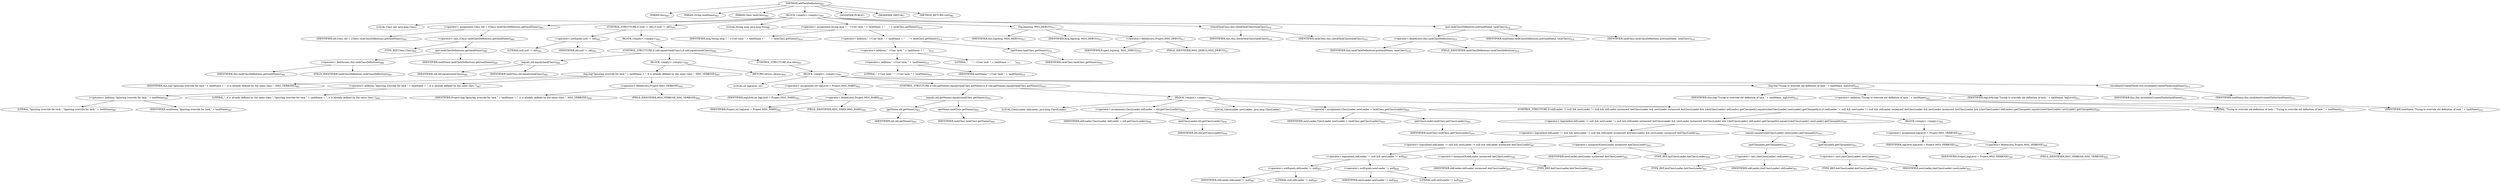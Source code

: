 digraph "addTaskDefinition" {  
"1549" [label = <(METHOD,addTaskDefinition)<SUB>882</SUB>> ]
"70" [label = <(PARAM,this)<SUB>882</SUB>> ]
"1550" [label = <(PARAM,String taskName)<SUB>882</SUB>> ]
"1551" [label = <(PARAM,Class taskClass)<SUB>882</SUB>> ]
"1552" [label = <(BLOCK,&lt;empty&gt;,&lt;empty&gt;)<SUB>883</SUB>> ]
"1553" [label = <(LOCAL,Class old: java.lang.Class)> ]
"1554" [label = <(&lt;operator&gt;.assignment,Class old = (Class) taskClassDefinitions.get(taskName))<SUB>884</SUB>> ]
"1555" [label = <(IDENTIFIER,old,Class old = (Class) taskClassDefinitions.get(taskName))<SUB>884</SUB>> ]
"1556" [label = <(&lt;operator&gt;.cast,(Class) taskClassDefinitions.get(taskName))<SUB>884</SUB>> ]
"1557" [label = <(TYPE_REF,Class,Class)<SUB>884</SUB>> ]
"1558" [label = <(get,taskClassDefinitions.get(taskName))<SUB>884</SUB>> ]
"1559" [label = <(&lt;operator&gt;.fieldAccess,this.taskClassDefinitions)<SUB>884</SUB>> ]
"1560" [label = <(IDENTIFIER,this,taskClassDefinitions.get(taskName))<SUB>884</SUB>> ]
"1561" [label = <(FIELD_IDENTIFIER,taskClassDefinitions,taskClassDefinitions)<SUB>884</SUB>> ]
"1562" [label = <(IDENTIFIER,taskName,taskClassDefinitions.get(taskName))<SUB>884</SUB>> ]
"1563" [label = <(CONTROL_STRUCTURE,if (null != old),if (null != old))<SUB>885</SUB>> ]
"1564" [label = <(&lt;operator&gt;.notEquals,null != old)<SUB>885</SUB>> ]
"1565" [label = <(LITERAL,null,null != old)<SUB>885</SUB>> ]
"1566" [label = <(IDENTIFIER,old,null != old)<SUB>885</SUB>> ]
"1567" [label = <(BLOCK,&lt;empty&gt;,&lt;empty&gt;)<SUB>885</SUB>> ]
"1568" [label = <(CONTROL_STRUCTURE,if (old.equals(taskClass)),if (old.equals(taskClass)))<SUB>886</SUB>> ]
"1569" [label = <(equals,old.equals(taskClass))<SUB>886</SUB>> ]
"1570" [label = <(IDENTIFIER,old,old.equals(taskClass))<SUB>886</SUB>> ]
"1571" [label = <(IDENTIFIER,taskClass,old.equals(taskClass))<SUB>886</SUB>> ]
"1572" [label = <(BLOCK,&lt;empty&gt;,&lt;empty&gt;)<SUB>886</SUB>> ]
"1573" [label = <(log,log(&quot;Ignoring override for task &quot; + taskName + &quot;, it is already defined by the same class.&quot;, MSG_VERBOSE))<SUB>887</SUB>> ]
"69" [label = <(IDENTIFIER,this,log(&quot;Ignoring override for task &quot; + taskName + &quot;, it is already defined by the same class.&quot;, MSG_VERBOSE))<SUB>887</SUB>> ]
"1574" [label = <(&lt;operator&gt;.addition,&quot;Ignoring override for task &quot; + taskName + &quot;, it is already defined by the same class.&quot;)<SUB>887</SUB>> ]
"1575" [label = <(&lt;operator&gt;.addition,&quot;Ignoring override for task &quot; + taskName)<SUB>887</SUB>> ]
"1576" [label = <(LITERAL,&quot;Ignoring override for task &quot;,&quot;Ignoring override for task &quot; + taskName)<SUB>887</SUB>> ]
"1577" [label = <(IDENTIFIER,taskName,&quot;Ignoring override for task &quot; + taskName)<SUB>887</SUB>> ]
"1578" [label = <(LITERAL,&quot;, it is already defined by the same class.&quot;,&quot;Ignoring override for task &quot; + taskName + &quot;, it is already defined by the same class.&quot;)<SUB>888</SUB>> ]
"1579" [label = <(&lt;operator&gt;.fieldAccess,Project.MSG_VERBOSE)<SUB>889</SUB>> ]
"1580" [label = <(IDENTIFIER,Project,log(&quot;Ignoring override for task &quot; + taskName + &quot;, it is already defined by the same class.&quot;, MSG_VERBOSE))<SUB>889</SUB>> ]
"1581" [label = <(FIELD_IDENTIFIER,MSG_VERBOSE,MSG_VERBOSE)<SUB>889</SUB>> ]
"1582" [label = <(RETURN,return;,return;)<SUB>890</SUB>> ]
"1583" [label = <(CONTROL_STRUCTURE,else,else)<SUB>891</SUB>> ]
"1584" [label = <(BLOCK,&lt;empty&gt;,&lt;empty&gt;)<SUB>891</SUB>> ]
"1585" [label = <(LOCAL,int logLevel: int)> ]
"1586" [label = <(&lt;operator&gt;.assignment,int logLevel = Project.MSG_WARN)<SUB>892</SUB>> ]
"1587" [label = <(IDENTIFIER,logLevel,int logLevel = Project.MSG_WARN)<SUB>892</SUB>> ]
"1588" [label = <(&lt;operator&gt;.fieldAccess,Project.MSG_WARN)<SUB>892</SUB>> ]
"1589" [label = <(IDENTIFIER,Project,int logLevel = Project.MSG_WARN)<SUB>892</SUB>> ]
"1590" [label = <(FIELD_IDENTIFIER,MSG_WARN,MSG_WARN)<SUB>892</SUB>> ]
"1591" [label = <(CONTROL_STRUCTURE,if (old.getName().equals(taskClass.getName())),if (old.getName().equals(taskClass.getName())))<SUB>893</SUB>> ]
"1592" [label = <(equals,old.getName().equals(taskClass.getName()))<SUB>893</SUB>> ]
"1593" [label = <(getName,old.getName())<SUB>893</SUB>> ]
"1594" [label = <(IDENTIFIER,old,old.getName())<SUB>893</SUB>> ]
"1595" [label = <(getName,taskClass.getName())<SUB>893</SUB>> ]
"1596" [label = <(IDENTIFIER,taskClass,taskClass.getName())<SUB>893</SUB>> ]
"1597" [label = <(BLOCK,&lt;empty&gt;,&lt;empty&gt;)<SUB>893</SUB>> ]
"1598" [label = <(LOCAL,ClassLoader oldLoader: java.lang.ClassLoader)> ]
"1599" [label = <(&lt;operator&gt;.assignment,ClassLoader oldLoader = old.getClassLoader())<SUB>894</SUB>> ]
"1600" [label = <(IDENTIFIER,oldLoader,ClassLoader oldLoader = old.getClassLoader())<SUB>894</SUB>> ]
"1601" [label = <(getClassLoader,old.getClassLoader())<SUB>894</SUB>> ]
"1602" [label = <(IDENTIFIER,old,old.getClassLoader())<SUB>894</SUB>> ]
"1603" [label = <(LOCAL,ClassLoader newLoader: java.lang.ClassLoader)> ]
"1604" [label = <(&lt;operator&gt;.assignment,ClassLoader newLoader = taskClass.getClassLoader())<SUB>895</SUB>> ]
"1605" [label = <(IDENTIFIER,newLoader,ClassLoader newLoader = taskClass.getClassLoader())<SUB>895</SUB>> ]
"1606" [label = <(getClassLoader,taskClass.getClassLoader())<SUB>895</SUB>> ]
"1607" [label = <(IDENTIFIER,taskClass,taskClass.getClassLoader())<SUB>895</SUB>> ]
"1608" [label = <(CONTROL_STRUCTURE,if (oldLoader != null &amp;&amp; newLoader != null &amp;&amp; oldLoader instanceof AntClassLoader &amp;&amp; newLoader instanceof AntClassLoader &amp;&amp; ((AntClassLoader) oldLoader).getClasspath().equals(((AntClassLoader) newLoader).getClasspath())),if (oldLoader != null &amp;&amp; newLoader != null &amp;&amp; oldLoader instanceof AntClassLoader &amp;&amp; newLoader instanceof AntClassLoader &amp;&amp; ((AntClassLoader) oldLoader).getClasspath().equals(((AntClassLoader) newLoader).getClasspath())))<SUB>897</SUB>> ]
"1609" [label = <(&lt;operator&gt;.logicalAnd,oldLoader != null &amp;&amp; newLoader != null &amp;&amp; oldLoader instanceof AntClassLoader &amp;&amp; newLoader instanceof AntClassLoader &amp;&amp; ((AntClassLoader) oldLoader).getClasspath().equals(((AntClassLoader) newLoader).getClasspath()))<SUB>897</SUB>> ]
"1610" [label = <(&lt;operator&gt;.logicalAnd,oldLoader != null &amp;&amp; newLoader != null &amp;&amp; oldLoader instanceof AntClassLoader &amp;&amp; newLoader instanceof AntClassLoader)<SUB>897</SUB>> ]
"1611" [label = <(&lt;operator&gt;.logicalAnd,oldLoader != null &amp;&amp; newLoader != null &amp;&amp; oldLoader instanceof AntClassLoader)<SUB>897</SUB>> ]
"1612" [label = <(&lt;operator&gt;.logicalAnd,oldLoader != null &amp;&amp; newLoader != null)<SUB>897</SUB>> ]
"1613" [label = <(&lt;operator&gt;.notEquals,oldLoader != null)<SUB>897</SUB>> ]
"1614" [label = <(IDENTIFIER,oldLoader,oldLoader != null)<SUB>897</SUB>> ]
"1615" [label = <(LITERAL,null,oldLoader != null)<SUB>897</SUB>> ]
"1616" [label = <(&lt;operator&gt;.notEquals,newLoader != null)<SUB>898</SUB>> ]
"1617" [label = <(IDENTIFIER,newLoader,newLoader != null)<SUB>898</SUB>> ]
"1618" [label = <(LITERAL,null,newLoader != null)<SUB>898</SUB>> ]
"1619" [label = <(&lt;operator&gt;.instanceOf,oldLoader instanceof AntClassLoader)<SUB>899</SUB>> ]
"1620" [label = <(IDENTIFIER,oldLoader,oldLoader instanceof AntClassLoader)<SUB>899</SUB>> ]
"1621" [label = <(TYPE_REF,AntClassLoader,AntClassLoader)<SUB>899</SUB>> ]
"1622" [label = <(&lt;operator&gt;.instanceOf,newLoader instanceof AntClassLoader)<SUB>900</SUB>> ]
"1623" [label = <(IDENTIFIER,newLoader,newLoader instanceof AntClassLoader)<SUB>900</SUB>> ]
"1624" [label = <(TYPE_REF,AntClassLoader,AntClassLoader)<SUB>900</SUB>> ]
"1625" [label = <(equals,equals(((AntClassLoader) newLoader).getClasspath()))<SUB>901</SUB>> ]
"1626" [label = <(getClasspath,getClasspath())<SUB>901</SUB>> ]
"1627" [label = <(&lt;operator&gt;.cast,(AntClassLoader) oldLoader)<SUB>901</SUB>> ]
"1628" [label = <(TYPE_REF,AntClassLoader,AntClassLoader)<SUB>901</SUB>> ]
"1629" [label = <(IDENTIFIER,oldLoader,(AntClassLoader) oldLoader)<SUB>901</SUB>> ]
"1630" [label = <(getClasspath,getClasspath())<SUB>902</SUB>> ]
"1631" [label = <(&lt;operator&gt;.cast,(AntClassLoader) newLoader)<SUB>902</SUB>> ]
"1632" [label = <(TYPE_REF,AntClassLoader,AntClassLoader)<SUB>902</SUB>> ]
"1633" [label = <(IDENTIFIER,newLoader,(AntClassLoader) newLoader)<SUB>902</SUB>> ]
"1634" [label = <(BLOCK,&lt;empty&gt;,&lt;empty&gt;)<SUB>903</SUB>> ]
"1635" [label = <(&lt;operator&gt;.assignment,logLevel = Project.MSG_VERBOSE)<SUB>906</SUB>> ]
"1636" [label = <(IDENTIFIER,logLevel,logLevel = Project.MSG_VERBOSE)<SUB>906</SUB>> ]
"1637" [label = <(&lt;operator&gt;.fieldAccess,Project.MSG_VERBOSE)<SUB>906</SUB>> ]
"1638" [label = <(IDENTIFIER,Project,logLevel = Project.MSG_VERBOSE)<SUB>906</SUB>> ]
"1639" [label = <(FIELD_IDENTIFIER,MSG_VERBOSE,MSG_VERBOSE)<SUB>906</SUB>> ]
"1640" [label = <(log,log(&quot;Trying to override old definition of task &quot; + taskName, logLevel))<SUB>910</SUB>> ]
"71" [label = <(IDENTIFIER,this,log(&quot;Trying to override old definition of task &quot; + taskName, logLevel))<SUB>910</SUB>> ]
"1641" [label = <(&lt;operator&gt;.addition,&quot;Trying to override old definition of task &quot; + taskName)<SUB>910</SUB>> ]
"1642" [label = <(LITERAL,&quot;Trying to override old definition of task &quot;,&quot;Trying to override old definition of task &quot; + taskName)<SUB>910</SUB>> ]
"1643" [label = <(IDENTIFIER,taskName,&quot;Trying to override old definition of task &quot; + taskName)<SUB>910</SUB>> ]
"1644" [label = <(IDENTIFIER,logLevel,log(&quot;Trying to override old definition of task &quot; + taskName, logLevel))<SUB>911</SUB>> ]
"1645" [label = <(invalidateCreatedTasks,this.invalidateCreatedTasks(taskName))<SUB>912</SUB>> ]
"72" [label = <(IDENTIFIER,this,this.invalidateCreatedTasks(taskName))<SUB>912</SUB>> ]
"1646" [label = <(IDENTIFIER,taskName,this.invalidateCreatedTasks(taskName))<SUB>912</SUB>> ]
"1647" [label = <(LOCAL,String msg: java.lang.String)> ]
"1648" [label = <(&lt;operator&gt;.assignment,String msg = &quot; +User task: &quot; + taskName + &quot;     &quot; + taskClass.getName())<SUB>916</SUB>> ]
"1649" [label = <(IDENTIFIER,msg,String msg = &quot; +User task: &quot; + taskName + &quot;     &quot; + taskClass.getName())<SUB>916</SUB>> ]
"1650" [label = <(&lt;operator&gt;.addition,&quot; +User task: &quot; + taskName + &quot;     &quot; + taskClass.getName())<SUB>916</SUB>> ]
"1651" [label = <(&lt;operator&gt;.addition,&quot; +User task: &quot; + taskName + &quot;     &quot;)<SUB>916</SUB>> ]
"1652" [label = <(&lt;operator&gt;.addition,&quot; +User task: &quot; + taskName)<SUB>916</SUB>> ]
"1653" [label = <(LITERAL,&quot; +User task: &quot;,&quot; +User task: &quot; + taskName)<SUB>916</SUB>> ]
"1654" [label = <(IDENTIFIER,taskName,&quot; +User task: &quot; + taskName)<SUB>916</SUB>> ]
"1655" [label = <(LITERAL,&quot;     &quot;,&quot; +User task: &quot; + taskName + &quot;     &quot;)<SUB>916</SUB>> ]
"1656" [label = <(getName,taskClass.getName())<SUB>916</SUB>> ]
"1657" [label = <(IDENTIFIER,taskClass,taskClass.getName())<SUB>916</SUB>> ]
"1658" [label = <(log,log(msg, MSG_DEBUG))<SUB>917</SUB>> ]
"73" [label = <(IDENTIFIER,this,log(msg, MSG_DEBUG))<SUB>917</SUB>> ]
"1659" [label = <(IDENTIFIER,msg,log(msg, MSG_DEBUG))<SUB>917</SUB>> ]
"1660" [label = <(&lt;operator&gt;.fieldAccess,Project.MSG_DEBUG)<SUB>917</SUB>> ]
"1661" [label = <(IDENTIFIER,Project,log(msg, MSG_DEBUG))<SUB>917</SUB>> ]
"1662" [label = <(FIELD_IDENTIFIER,MSG_DEBUG,MSG_DEBUG)<SUB>917</SUB>> ]
"1663" [label = <(checkTaskClass,this.checkTaskClass(taskClass))<SUB>918</SUB>> ]
"74" [label = <(IDENTIFIER,this,this.checkTaskClass(taskClass))<SUB>918</SUB>> ]
"1664" [label = <(IDENTIFIER,taskClass,this.checkTaskClass(taskClass))<SUB>918</SUB>> ]
"1665" [label = <(put,taskClassDefinitions.put(taskName, taskClass))<SUB>919</SUB>> ]
"1666" [label = <(&lt;operator&gt;.fieldAccess,this.taskClassDefinitions)<SUB>919</SUB>> ]
"1667" [label = <(IDENTIFIER,this,taskClassDefinitions.put(taskName, taskClass))<SUB>919</SUB>> ]
"1668" [label = <(FIELD_IDENTIFIER,taskClassDefinitions,taskClassDefinitions)<SUB>919</SUB>> ]
"1669" [label = <(IDENTIFIER,taskName,taskClassDefinitions.put(taskName, taskClass))<SUB>919</SUB>> ]
"1670" [label = <(IDENTIFIER,taskClass,taskClassDefinitions.put(taskName, taskClass))<SUB>919</SUB>> ]
"1671" [label = <(MODIFIER,PUBLIC)> ]
"1672" [label = <(MODIFIER,VIRTUAL)> ]
"1673" [label = <(METHOD_RETURN,void)<SUB>882</SUB>> ]
  "1549" -> "70" 
  "1549" -> "1550" 
  "1549" -> "1551" 
  "1549" -> "1552" 
  "1549" -> "1671" 
  "1549" -> "1672" 
  "1549" -> "1673" 
  "1552" -> "1553" 
  "1552" -> "1554" 
  "1552" -> "1563" 
  "1552" -> "1647" 
  "1552" -> "1648" 
  "1552" -> "1658" 
  "1552" -> "1663" 
  "1552" -> "1665" 
  "1554" -> "1555" 
  "1554" -> "1556" 
  "1556" -> "1557" 
  "1556" -> "1558" 
  "1558" -> "1559" 
  "1558" -> "1562" 
  "1559" -> "1560" 
  "1559" -> "1561" 
  "1563" -> "1564" 
  "1563" -> "1567" 
  "1564" -> "1565" 
  "1564" -> "1566" 
  "1567" -> "1568" 
  "1568" -> "1569" 
  "1568" -> "1572" 
  "1568" -> "1583" 
  "1569" -> "1570" 
  "1569" -> "1571" 
  "1572" -> "1573" 
  "1572" -> "1582" 
  "1573" -> "69" 
  "1573" -> "1574" 
  "1573" -> "1579" 
  "1574" -> "1575" 
  "1574" -> "1578" 
  "1575" -> "1576" 
  "1575" -> "1577" 
  "1579" -> "1580" 
  "1579" -> "1581" 
  "1583" -> "1584" 
  "1584" -> "1585" 
  "1584" -> "1586" 
  "1584" -> "1591" 
  "1584" -> "1640" 
  "1584" -> "1645" 
  "1586" -> "1587" 
  "1586" -> "1588" 
  "1588" -> "1589" 
  "1588" -> "1590" 
  "1591" -> "1592" 
  "1591" -> "1597" 
  "1592" -> "1593" 
  "1592" -> "1595" 
  "1593" -> "1594" 
  "1595" -> "1596" 
  "1597" -> "1598" 
  "1597" -> "1599" 
  "1597" -> "1603" 
  "1597" -> "1604" 
  "1597" -> "1608" 
  "1599" -> "1600" 
  "1599" -> "1601" 
  "1601" -> "1602" 
  "1604" -> "1605" 
  "1604" -> "1606" 
  "1606" -> "1607" 
  "1608" -> "1609" 
  "1608" -> "1634" 
  "1609" -> "1610" 
  "1609" -> "1625" 
  "1610" -> "1611" 
  "1610" -> "1622" 
  "1611" -> "1612" 
  "1611" -> "1619" 
  "1612" -> "1613" 
  "1612" -> "1616" 
  "1613" -> "1614" 
  "1613" -> "1615" 
  "1616" -> "1617" 
  "1616" -> "1618" 
  "1619" -> "1620" 
  "1619" -> "1621" 
  "1622" -> "1623" 
  "1622" -> "1624" 
  "1625" -> "1626" 
  "1625" -> "1630" 
  "1626" -> "1627" 
  "1627" -> "1628" 
  "1627" -> "1629" 
  "1630" -> "1631" 
  "1631" -> "1632" 
  "1631" -> "1633" 
  "1634" -> "1635" 
  "1635" -> "1636" 
  "1635" -> "1637" 
  "1637" -> "1638" 
  "1637" -> "1639" 
  "1640" -> "71" 
  "1640" -> "1641" 
  "1640" -> "1644" 
  "1641" -> "1642" 
  "1641" -> "1643" 
  "1645" -> "72" 
  "1645" -> "1646" 
  "1648" -> "1649" 
  "1648" -> "1650" 
  "1650" -> "1651" 
  "1650" -> "1656" 
  "1651" -> "1652" 
  "1651" -> "1655" 
  "1652" -> "1653" 
  "1652" -> "1654" 
  "1656" -> "1657" 
  "1658" -> "73" 
  "1658" -> "1659" 
  "1658" -> "1660" 
  "1660" -> "1661" 
  "1660" -> "1662" 
  "1663" -> "74" 
  "1663" -> "1664" 
  "1665" -> "1666" 
  "1665" -> "1669" 
  "1665" -> "1670" 
  "1666" -> "1667" 
  "1666" -> "1668" 
}

